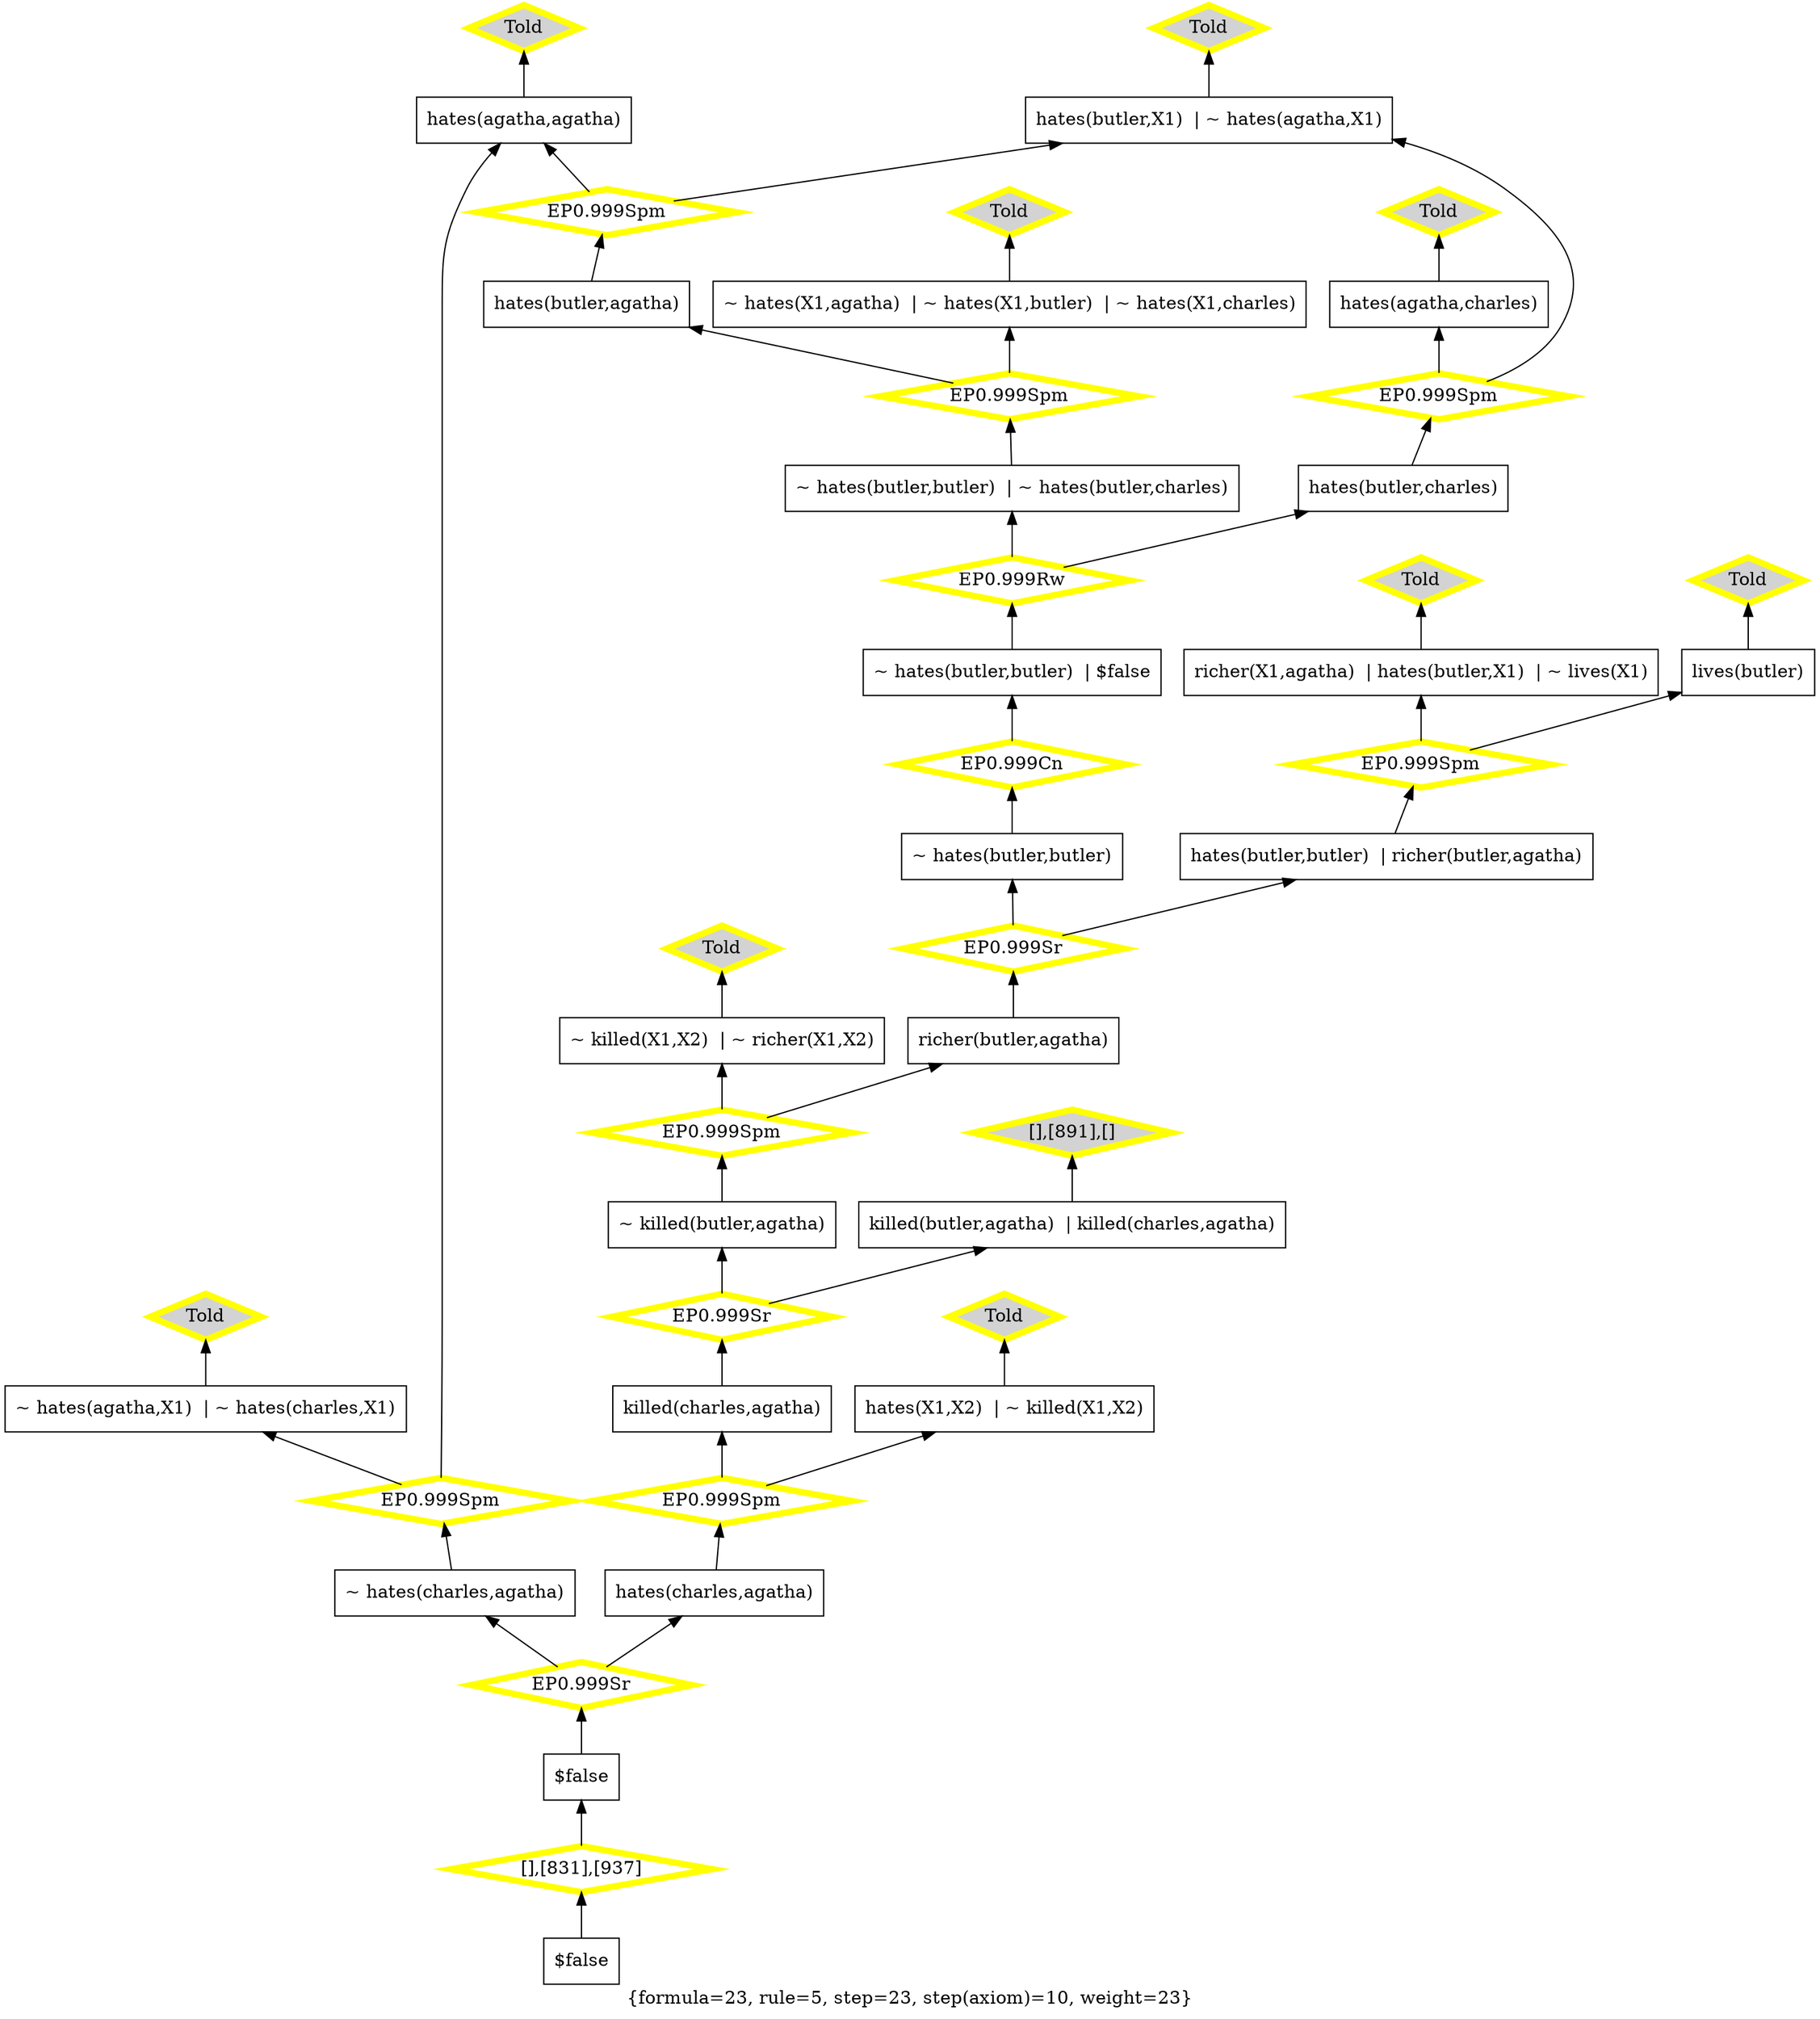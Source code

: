 digraph g 
{ rankdir=BT;
 labelloc=b label="{formula=23, rule=5, step=23, step(axiom)=10, weight=23}"  
 "x_920" [ color="black" shape="box" label="hates(butler,charles)" fillcolor="white" style="filled"  ];
  "x_858" [ color="black" shape="box" label="hates(butler,X1)  | ~ hates(agatha,X1)" fillcolor="white" style="filled"  ];
  "x_796" [ color="black" shape="box" label="~ hates(X1,agatha)  | ~ hates(X1,butler)  | ~ hates(X1,charles)" fillcolor="white" style="filled"  ];
  "x_879" [ color="black" shape="box" label="killed(charles,agatha)" fillcolor="white" style="filled"  ];
  "x_997" [ color="black" shape="box" label="hates(butler,agatha)" fillcolor="white" style="filled"  ];
  "x_973" [ color="black" shape="box" label="richer(butler,agatha)" fillcolor="white" style="filled"  ];
  "x_807" [ color="black" shape="box" label="richer(X1,agatha)  | hates(butler,X1)  | ~ lives(X1)" fillcolor="white" style="filled"  ];
  "x_1015" [ color="black" shape="box" label="~ hates(charles,agatha)" fillcolor="white" style="filled"  ];
  "x_959" [ color="black" shape="box" label="hates(butler,butler)  | richer(butler,agatha)" fillcolor="white" style="filled"  ];
  "x_900" [ color="black" shape="box" label="~ hates(butler,butler)  | ~ hates(butler,charles)" fillcolor="white" style="filled"  ];
  "x_798" [ color="black" shape="box" label="hates(agatha,charles)" fillcolor="white" style="filled"  ];
  "x_817" [ color="black" shape="box" label="~ hates(agatha,X1)  | ~ hates(charles,X1)" fillcolor="white" style="filled"  ];
  "x_825" [ color="black" shape="box" label="~ hates(butler,butler)  | $false" fillcolor="white" style="filled"  ];
  "x_1002" [ color="black" shape="box" label="hates(X1,X2)  | ~ killed(X1,X2)" fillcolor="white" style="filled"  ];
  "x_908" [ color="black" shape="box" label="~ killed(X1,X2)  | ~ richer(X1,X2)" fillcolor="white" style="filled"  ];
  "x_891" [ color="black" shape="box" label="killed(butler,agatha)  | killed(charles,agatha)" fillcolor="white" style="filled"  ];
  "x_811" [ color="black" shape="box" label="hates(agatha,agatha)" fillcolor="white" style="filled"  ];
  "x_831" [ color="black" shape="box" label="$false" fillcolor="white" style="filled"  ];
  "x_916" [ color="black" shape="box" label="~ hates(butler,butler)" fillcolor="white" style="filled"  ];
  "x_981" [ color="black" shape="box" label="hates(charles,agatha)" fillcolor="white" style="filled"  ];
  "x_937" [ color="black" shape="box" label="$false" fillcolor="white" style="filled"  ];
  "x_800" [ color="black" shape="box" label="lives(butler)" fillcolor="white" style="filled"  ];
  "x_1011" [ color="black" shape="box" label="~ killed(butler,agatha)" fillcolor="white" style="filled"  ];
  "490ca8fb:1242f8625f3:-782c" [ URL="http://browser.inference-web.org/iwbrowser/BrowseNodeSet?url=http%3A%2F%2Finference-web.org%2Fproofs%2Ftptp%2FSolutions%2FPUZ%2FPUZ001-1%2FEP---0.999%2Fanswer.owl%23ns_30" color="yellow" shape="diamond" label="EP0.999Spm" fillcolor="white" style="filled" penwidth="5"  ];
  "x_1011" -> "490ca8fb:1242f8625f3:-782c";
  "490ca8fb:1242f8625f3:-782c" -> "x_908";
  "490ca8fb:1242f8625f3:-782c" -> "x_973";
  "490ca8fb:1242f8625f3:-783b" [ URL="http://browser.inference-web.org/iwbrowser/BrowseNodeSet?url=http%3A%2F%2Finference-web.org%2Fproofs%2Ftptp%2FSolutions%2FPUZ%2FPUZ001-1%2FEP---0.999%2Fanswer.owl%23ns_5" color="yellow" shape="diamond" label="Told" fillcolor="lightgrey" style="filled" penwidth="5"  ];
  "x_817" -> "490ca8fb:1242f8625f3:-783b";
  "490ca8fb:1242f8625f3:-77fb" [ URL="http://browser.inference-web.org/iwbrowser/BrowseNodeSet?url=http%3A%2F%2Finference-web.org%2Fproofs%2Ftptp%2FSolutions%2FPUZ%2FPUZ001-1%2FEP---0.999%2Fanswer.owl%23ns_17" color="yellow" shape="diamond" label="EP0.999Spm" fillcolor="white" style="filled" penwidth="5"  ];
  "x_959" -> "490ca8fb:1242f8625f3:-77fb";
  "490ca8fb:1242f8625f3:-77fb" -> "x_800";
  "490ca8fb:1242f8625f3:-77fb" -> "x_807";
  "490ca8fb:1242f8625f3:-7845" [ URL="http://browser.inference-web.org/iwbrowser/BrowseNodeSet?url=http%3A%2F%2Finference-web.org%2Fproofs%2Ftptp%2FSolutions%2FPUZ%2FPUZ001-1%2FEP---0.999%2Fanswer.owl%23ns_13" color="yellow" shape="diamond" label="EP0.999Spm" fillcolor="white" style="filled" penwidth="5"  ];
  "x_1015" -> "490ca8fb:1242f8625f3:-7845";
  "490ca8fb:1242f8625f3:-7845" -> "x_811";
  "490ca8fb:1242f8625f3:-7845" -> "x_817";
  "490ca8fb:1242f8625f3:-781e" [ URL="http://browser.inference-web.org/iwbrowser/BrowseNodeSet?url=http%3A%2F%2Finference-web.org%2Fproofs%2Ftptp%2FSolutions%2FPUZ%2FPUZ001-1%2FEP---0.999%2Fanswer.owl%23ns_27" color="yellow" shape="diamond" label="EP0.999Rw" fillcolor="white" style="filled" penwidth="5"  ];
  "x_825" -> "490ca8fb:1242f8625f3:-781e";
  "490ca8fb:1242f8625f3:-781e" -> "x_900";
  "490ca8fb:1242f8625f3:-781e" -> "x_920";
  "490ca8fb:1242f8625f3:-7805" [ URL="http://browser.inference-web.org/iwbrowser/BrowseNodeSet?url=http%3A%2F%2Finference-web.org%2Fproofs%2Ftptp%2FSolutions%2FPUZ%2FPUZ001-1%2FEP---0.999%2Fanswer.owl%23ns_19" color="yellow" shape="diamond" label="EP0.999Spm" fillcolor="white" style="filled" penwidth="5"  ];
  "x_997" -> "490ca8fb:1242f8625f3:-7805";
  "490ca8fb:1242f8625f3:-7805" -> "x_811";
  "490ca8fb:1242f8625f3:-7805" -> "x_858";
  "490ca8fb:1242f8625f3:-780a" [ URL="http://browser.inference-web.org/iwbrowser/BrowseNodeSet?url=http%3A%2F%2Finference-web.org%2Fproofs%2Ftptp%2FSolutions%2FPUZ%2FPUZ001-1%2FEP---0.999%2Fanswer.owl%23ns_22" color="yellow" shape="diamond" label="EP0.999Spm" fillcolor="white" style="filled" penwidth="5"  ];
  "x_900" -> "490ca8fb:1242f8625f3:-780a";
  "490ca8fb:1242f8625f3:-780a" -> "x_796";
  "490ca8fb:1242f8625f3:-780a" -> "x_997";
  "490ca8fb:1242f8625f3:-7836" [ URL="http://browser.inference-web.org/iwbrowser/BrowseNodeSet?url=http%3A%2F%2Finference-web.org%2Fproofs%2Ftptp%2FSolutions%2FPUZ%2FPUZ001-1%2FEP---0.999%2Fanswer.owl%23ns_32" color="yellow" shape="diamond" label="EP0.999Spm" fillcolor="white" style="filled" penwidth="5"  ];
  "x_981" -> "490ca8fb:1242f8625f3:-7836";
  "490ca8fb:1242f8625f3:-7836" -> "x_879";
  "490ca8fb:1242f8625f3:-7836" -> "x_1002";
  "490ca8fb:1242f8625f3:-77f1" [ URL="http://browser.inference-web.org/iwbrowser/BrowseNodeSet?url=http%3A%2F%2Finference-web.org%2Fproofs%2Ftptp%2FSolutions%2FPUZ%2FPUZ001-1%2FEP---0.999%2Fanswer.owl%23ns_4" color="yellow" shape="diamond" label="Told" fillcolor="lightgrey" style="filled" penwidth="5"  ];
  "x_908" -> "490ca8fb:1242f8625f3:-77f1";
  "490ca8fb:1242f8625f3:-7822" [ URL="http://browser.inference-web.org/iwbrowser/BrowseNodeSet?url=http%3A%2F%2Finference-web.org%2Fproofs%2Ftptp%2FSolutions%2FPUZ%2FPUZ001-1%2FEP---0.999%2Fanswer.owl%23ns_28" color="yellow" shape="diamond" label="EP0.999Cn" fillcolor="white" style="filled" penwidth="5"  ];
  "x_916" -> "490ca8fb:1242f8625f3:-7822";
  "490ca8fb:1242f8625f3:-7822" -> "x_825";
  "490ca8fb:1242f8625f3:-7814" [ URL="http://browser.inference-web.org/iwbrowser/BrowseNodeSet?url=http%3A%2F%2Finference-web.org%2Fproofs%2Ftptp%2FSolutions%2FPUZ%2FPUZ001-1%2FEP---0.999%2Fanswer.owl%23ns_8" color="yellow" shape="diamond" label="Told" fillcolor="lightgrey" style="filled" penwidth="5"  ];
  "x_798" -> "490ca8fb:1242f8625f3:-7814";
  "490ca8fb:1242f8625f3:-7819" [ URL="http://browser.inference-web.org/iwbrowser/BrowseNodeSet?url=http%3A%2F%2Finference-web.org%2Fproofs%2Ftptp%2FSolutions%2FPUZ%2FPUZ001-1%2FEP---0.999%2Fanswer.owl%23ns_20" color="yellow" shape="diamond" label="EP0.999Spm" fillcolor="white" style="filled" penwidth="5"  ];
  "x_920" -> "490ca8fb:1242f8625f3:-7819";
  "490ca8fb:1242f8625f3:-7819" -> "x_798";
  "490ca8fb:1242f8625f3:-7819" -> "x_858";
  "490ca8fb:1242f8625f3:-784a" [ URL="http://browser.inference-web.org/iwbrowser/BrowseNodeSet?url=http%3A%2F%2Finference-web.org%2Fproofs%2Ftptp%2FSolutions%2FPUZ%2FPUZ001-1%2FEP---0.999%2Fanswer.owl%23ns_33" color="yellow" shape="diamond" label="EP0.999Sr" fillcolor="white" style="filled" penwidth="5"  ];
  "x_937" -> "490ca8fb:1242f8625f3:-784a";
  "490ca8fb:1242f8625f3:-784a" -> "x_981";
  "490ca8fb:1242f8625f3:-784a" -> "x_1015";
  "490ca8fb:1242f8625f3:-77f6" [ URL="http://browser.inference-web.org/iwbrowser/BrowseNodeSet?url=http%3A%2F%2Finference-web.org%2Fproofs%2Ftptp%2FSolutions%2FPUZ%2FPUZ001-1%2FEP---0.999%2Fanswer.owl%23ns_11" color="yellow" shape="diamond" label="Told" fillcolor="lightgrey" style="filled" penwidth="5"  ];
  "x_807" -> "490ca8fb:1242f8625f3:-77f6";
  "490ca8fb:1242f8625f3:-77e7" [ URL="http://browser.inference-web.org/iwbrowser/BrowseNodeSet?url=http%3A%2F%2Finference-web.org%2Fproofs%2Ftptp%2FSolutions%2FPUZ%2FPUZ001-1%2FEP---0.999%2Fanswer.owl%23ns_9" color="yellow" shape="diamond" label="Told" fillcolor="lightgrey" style="filled" penwidth="5"  ];
  "x_1002" -> "490ca8fb:1242f8625f3:-77e7";
  "490ca8fb:1242f8625f3:-7840" [ URL="http://browser.inference-web.org/iwbrowser/BrowseNodeSet?url=http%3A%2F%2Finference-web.org%2Fproofs%2Ftptp%2FSolutions%2FPUZ%2FPUZ001-1%2FEP---0.999%2Fanswer.owl%23ns_7" color="yellow" shape="diamond" label="Told" fillcolor="lightgrey" style="filled" penwidth="5"  ];
  "x_811" -> "490ca8fb:1242f8625f3:-7840";
  "490ca8fb:1242f8625f3:-7831" [ URL="http://browser.inference-web.org/iwbrowser/BrowseNodeSet?url=http%3A%2F%2Finference-web.org%2Fproofs%2Ftptp%2FSolutions%2FPUZ%2FPUZ001-1%2FEP---0.999%2Fanswer.owl%23ns_31" color="yellow" shape="diamond" label="EP0.999Sr" fillcolor="white" style="filled" penwidth="5"  ];
  "x_879" -> "490ca8fb:1242f8625f3:-7831";
  "490ca8fb:1242f8625f3:-7831" -> "x_891";
  "490ca8fb:1242f8625f3:-7831" -> "x_1011";
  "490ca8fb:1242f8625f3:-780f" [ URL="http://browser.inference-web.org/iwbrowser/BrowseNodeSet?url=http%3A%2F%2Finference-web.org%2Fproofs%2Ftptp%2FSolutions%2FPUZ%2FPUZ001-1%2FEP---0.999%2Fanswer.owl%23ns_10" color="yellow" shape="diamond" label="Told" fillcolor="lightgrey" style="filled" penwidth="5"  ];
  "x_858" -> "490ca8fb:1242f8625f3:-780f";
  "490ca8fb:1242f8625f3:-77ec" [ URL="http://browser.inference-web.org/iwbrowser/BrowseNodeSet?url=http%3A%2F%2Finference-web.org%2Fproofs%2Ftptp%2FSolutions%2FPUZ%2FPUZ001-1%2FEP---0.999%2Fanswer.owl%23ns_12" color="yellow" shape="diamond" label="[],[891],[]" fillcolor="lightgrey" style="filled" penwidth="5"  ];
  "x_891" -> "490ca8fb:1242f8625f3:-77ec";
  "490ca8fb:1242f8625f3:-7800" [ URL="http://browser.inference-web.org/iwbrowser/BrowseNodeSet?url=http%3A%2F%2Finference-web.org%2Fproofs%2Ftptp%2FSolutions%2FPUZ%2FPUZ001-1%2FEP---0.999%2Fanswer.owl%23ns_6" color="yellow" shape="diamond" label="Told" fillcolor="lightgrey" style="filled" penwidth="5"  ];
  "x_796" -> "490ca8fb:1242f8625f3:-7800";
  "490ca8fb:1242f8625f3:-7827" [ URL="http://browser.inference-web.org/iwbrowser/BrowseNodeSet?url=http%3A%2F%2Finference-web.org%2Fproofs%2Ftptp%2FSolutions%2FPUZ%2FPUZ001-1%2FEP---0.999%2Fanswer.owl%23ns_29" color="yellow" shape="diamond" label="EP0.999Sr" fillcolor="white" style="filled" penwidth="5"  ];
  "x_973" -> "490ca8fb:1242f8625f3:-7827";
  "490ca8fb:1242f8625f3:-7827" -> "x_916";
  "490ca8fb:1242f8625f3:-7827" -> "x_959";
  "490ca8fb:1242f8625f3:-784e" [ URL="http://browser.inference-web.org/iwbrowser/BrowseNodeSet?url=http%3A%2F%2Finference-web.org%2Fproofs%2Ftptp%2FSolutions%2FPUZ%2FPUZ001-1%2FEP---0.999%2Fanswer.owl%23answer" color="yellow" shape="diamond" label="[],[831],[937]" fillcolor="white" style="filled" penwidth="5"  ];
  "x_831" -> "490ca8fb:1242f8625f3:-784e";
  "490ca8fb:1242f8625f3:-784e" -> "x_937";
  "490ca8fb:1242f8625f3:-7853" [ URL="http://browser.inference-web.org/iwbrowser/BrowseNodeSet?url=http%3A%2F%2Finference-web.org%2Fproofs%2Ftptp%2FSolutions%2FPUZ%2FPUZ001-1%2FEP---0.999%2Fanswer.owl%23ns_2" color="yellow" shape="diamond" label="Told" fillcolor="lightgrey" style="filled" penwidth="5"  ];
  "x_800" -> "490ca8fb:1242f8625f3:-7853";
  }
